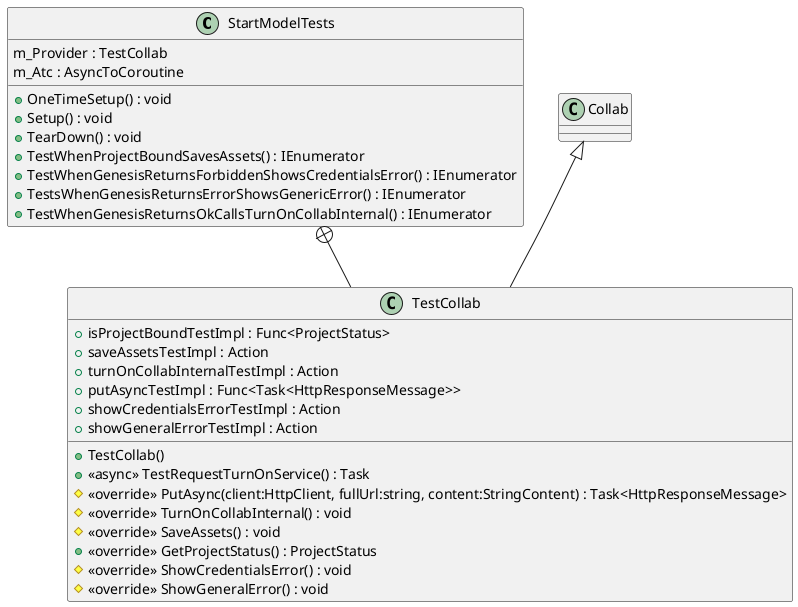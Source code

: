 @startuml
class StartModelTests {
    m_Provider : TestCollab
    m_Atc : AsyncToCoroutine
    + OneTimeSetup() : void
    + Setup() : void
    + TearDown() : void
    + TestWhenProjectBoundSavesAssets() : IEnumerator
    + TestWhenGenesisReturnsForbiddenShowsCredentialsError() : IEnumerator
    + TestsWhenGenesisReturnsErrorShowsGenericError() : IEnumerator
    + TestWhenGenesisReturnsOkCallsTurnOnCollabInternal() : IEnumerator
}
class TestCollab {
    + isProjectBoundTestImpl : Func<ProjectStatus>
    + saveAssetsTestImpl : Action
    + turnOnCollabInternalTestImpl : Action
    + putAsyncTestImpl : Func<Task<HttpResponseMessage>>
    + showCredentialsErrorTestImpl : Action
    + showGeneralErrorTestImpl : Action
    + TestCollab()
    + <<async>> TestRequestTurnOnService() : Task
    # <<override>> PutAsync(client:HttpClient, fullUrl:string, content:StringContent) : Task<HttpResponseMessage>
    # <<override>> TurnOnCollabInternal() : void
    # <<override>> SaveAssets() : void
    + <<override>> GetProjectStatus() : ProjectStatus
    # <<override>> ShowCredentialsError() : void
    # <<override>> ShowGeneralError() : void
}
StartModelTests +-- TestCollab
Collab <|-- TestCollab
@enduml
